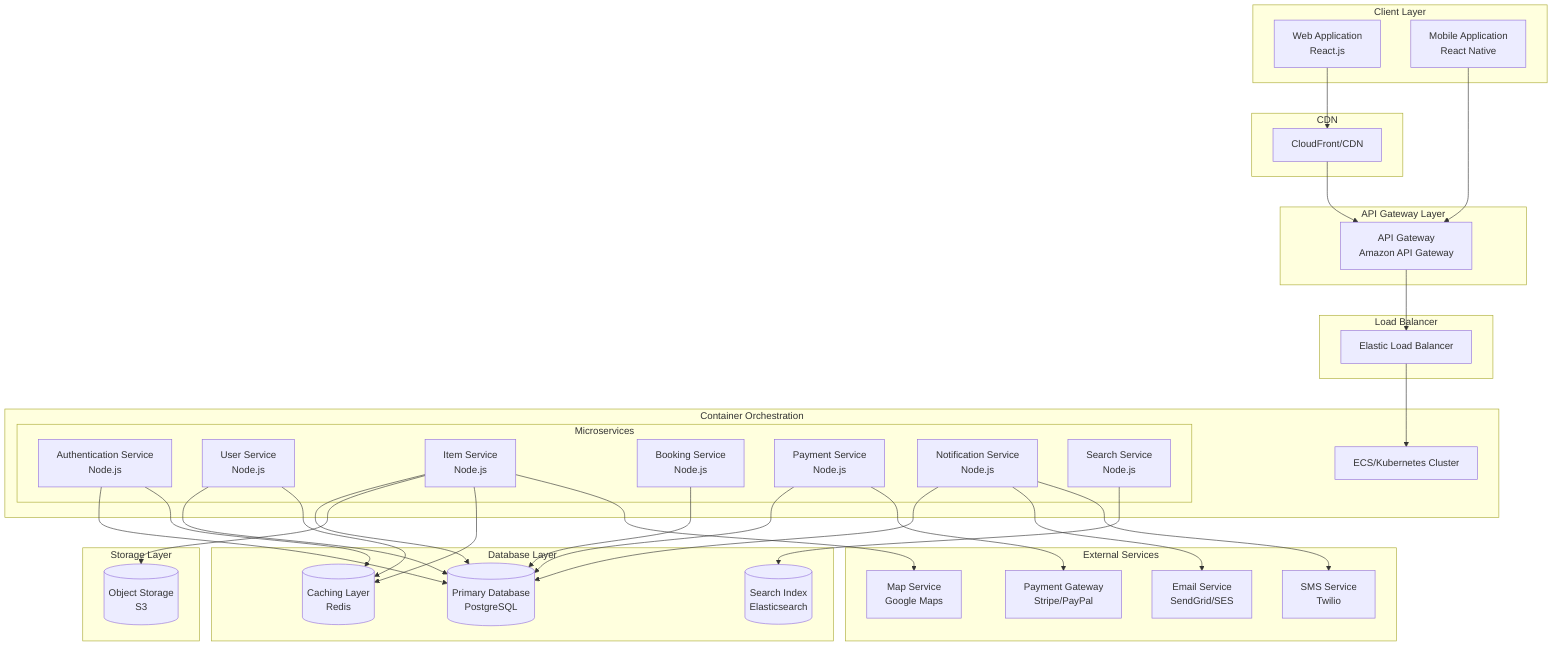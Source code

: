flowchart TD
    subgraph "Client Layer"
        WebApp[Web Application\nReact.js]
        MobileApp[Mobile Application\nReact Native]
    end
    
    subgraph "CDN"
        CloudFront[CloudFront/CDN]
    end
    
    subgraph "API Gateway Layer"
        APIGateway[API Gateway\nAmazon API Gateway]
    end
    
    subgraph "Load Balancer"
        ELB[Elastic Load Balancer]
    end
    
    subgraph "Container Orchestration"
        ECS[ECS/Kubernetes Cluster]
        
        subgraph "Microservices"
            AuthService[Authentication Service\nNode.js]
            UserService[User Service\nNode.js]
            ItemService[Item Service\nNode.js]
            BookingService[Booking Service\nNode.js]
            PaymentService[Payment Service\nNode.js]
            NotificationService[Notification Service\nNode.js]
            SearchService[Search Service\nNode.js]
        end
    end
    
    subgraph "Database Layer"
        RDS[(Primary Database\nPostgreSQL)]
        Redis[(Caching Layer\nRedis)]
        ElasticSearch[(Search Index\nElasticsearch)]
    end
    
    subgraph "Storage Layer"
        S3[(Object Storage\nS3)]
    end
    
    subgraph "External Services"
        PaymentGateway[Payment Gateway\nStripe/PayPal]
        EmailService[Email Service\nSendGrid/SES]
        SMSService[SMS Service\nTwilio]
        MapService[Map Service\nGoogle Maps]
    end
    
    WebApp --> CloudFront
    MobileApp --> APIGateway
    CloudFront --> APIGateway
    APIGateway --> ELB
    ELB --> ECS
    
    AuthService --> RDS
    UserService --> RDS
    ItemService --> RDS
    BookingService --> RDS
    PaymentService --> RDS
    NotificationService --> RDS
    
    ItemService --> S3
    SearchService --> ElasticSearch
    
    AuthService --> Redis
    UserService --> Redis
    ItemService --> Redis
    
    PaymentService --> PaymentGateway
    NotificationService --> EmailService
    NotificationService --> SMSService
    ItemService --> MapService